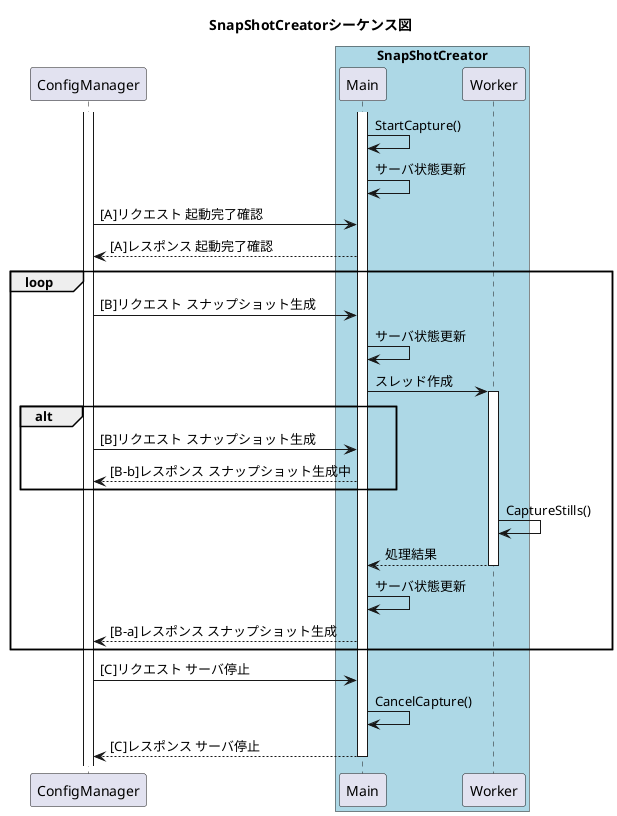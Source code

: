 @startuml
title SnapShotCreatorシーケンス図

participant ConfigManager

box "SnapShotCreator" #LightBlue
participant Main
participant Worker
end box

activate ConfigManager
activate Main

Main -> Main : StartCapture()
Main -> Main : サーバ状態更新
ConfigManager -> Main : [A]リクエスト 起動完了確認
Main --> ConfigManager : [A]レスポンス 起動完了確認
loop
    ConfigManager -> Main : [B]リクエスト スナップショット生成
    Main -> Main : サーバ状態更新
    Main -> Worker : スレッド作成
    activate Worker
    alt
        ConfigManager -> Main : [B]リクエスト スナップショット生成
        Main --> ConfigManager : [B-b]レスポンス スナップショット生成中
    end
    Worker -> Worker : CaptureStills()
    Worker --> Main : 処理結果
    deactivate Worker
    Main -> Main : サーバ状態更新
    Main --> ConfigManager : [B-a]レスポンス スナップショット生成
end
ConfigManager -> Main : [C]リクエスト サーバ停止
Main -> Main : CancelCapture()
Main --> ConfigManager : [C]レスポンス サーバ停止
deactivate Main

@enduml